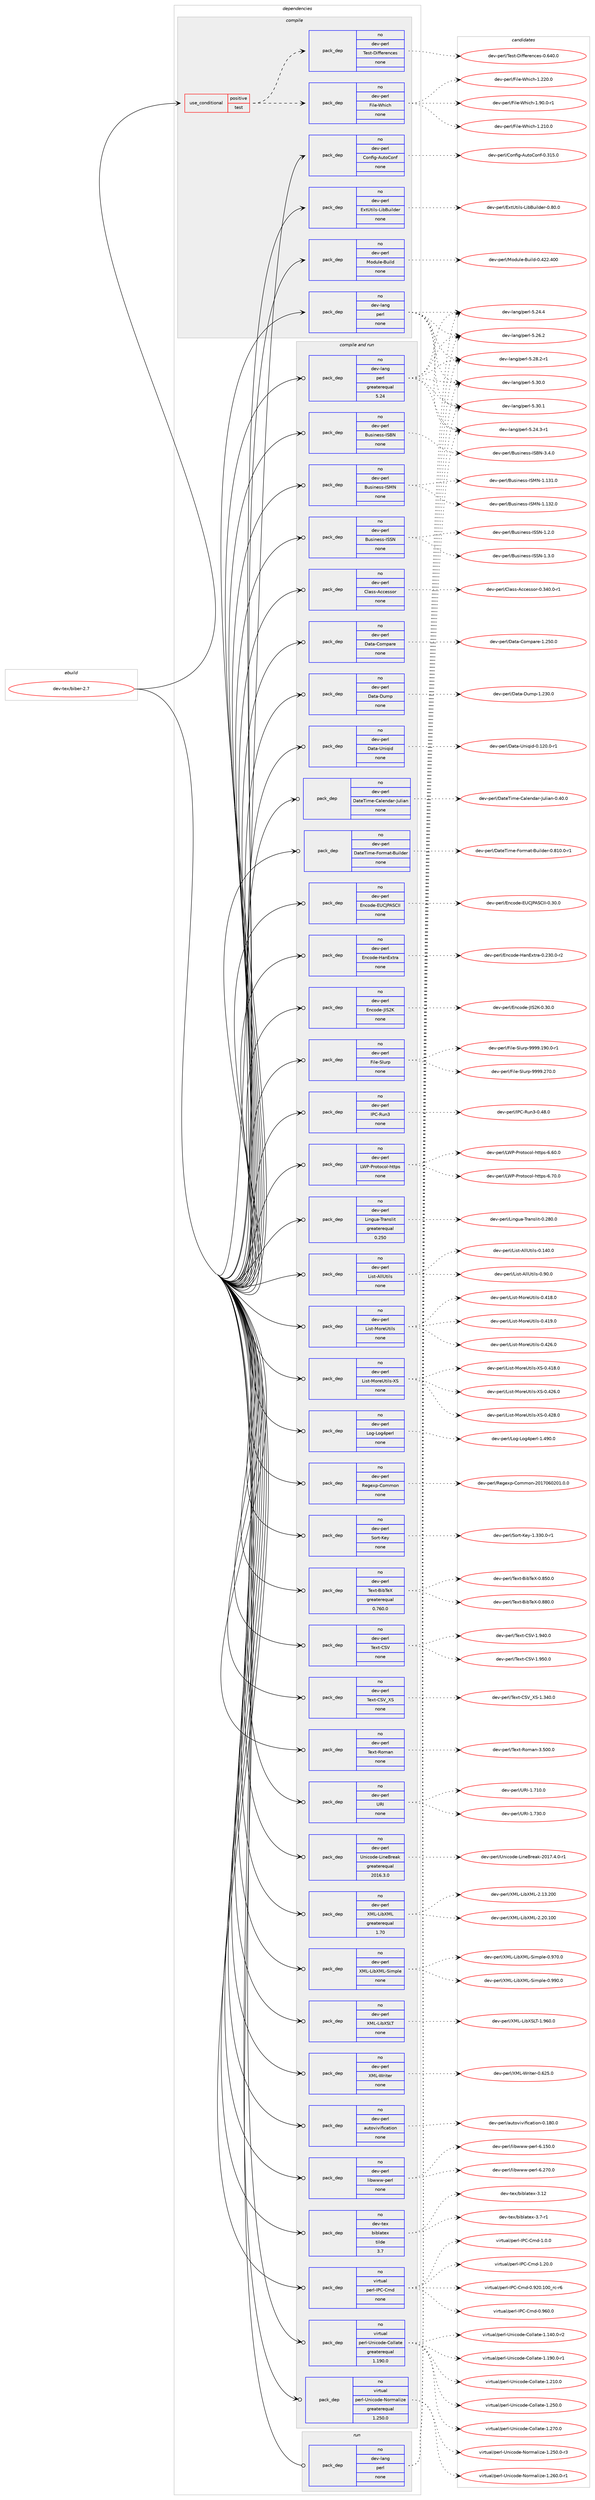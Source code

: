 digraph prolog {

# *************
# Graph options
# *************

newrank=true;
concentrate=true;
compound=true;
graph [rankdir=LR,fontname=Helvetica,fontsize=10,ranksep=1.5];#, ranksep=2.5, nodesep=0.2];
edge  [arrowhead=vee];
node  [fontname=Helvetica,fontsize=10];

# **********
# The ebuild
# **********

subgraph cluster_leftcol {
color=gray;
rank=same;
label=<<i>ebuild</i>>;
id [label="dev-tex/biber-2.7", color=red, width=4, href="../dev-tex/biber-2.7.svg"];
}

# ****************
# The dependencies
# ****************

subgraph cluster_midcol {
color=gray;
label=<<i>dependencies</i>>;
subgraph cluster_compile {
fillcolor="#eeeeee";
style=filled;
label=<<i>compile</i>>;
subgraph cond181704 {
dependency724278 [label=<<TABLE BORDER="0" CELLBORDER="1" CELLSPACING="0" CELLPADDING="4"><TR><TD ROWSPAN="3" CELLPADDING="10">use_conditional</TD></TR><TR><TD>positive</TD></TR><TR><TD>test</TD></TR></TABLE>>, shape=none, color=red];
subgraph pack530494 {
dependency724279 [label=<<TABLE BORDER="0" CELLBORDER="1" CELLSPACING="0" CELLPADDING="4" WIDTH="220"><TR><TD ROWSPAN="6" CELLPADDING="30">pack_dep</TD></TR><TR><TD WIDTH="110">no</TD></TR><TR><TD>dev-perl</TD></TR><TR><TD>File-Which</TD></TR><TR><TD>none</TD></TR><TR><TD></TD></TR></TABLE>>, shape=none, color=blue];
}
dependency724278:e -> dependency724279:w [weight=20,style="dashed",arrowhead="vee"];
subgraph pack530495 {
dependency724280 [label=<<TABLE BORDER="0" CELLBORDER="1" CELLSPACING="0" CELLPADDING="4" WIDTH="220"><TR><TD ROWSPAN="6" CELLPADDING="30">pack_dep</TD></TR><TR><TD WIDTH="110">no</TD></TR><TR><TD>dev-perl</TD></TR><TR><TD>Test-Differences</TD></TR><TR><TD>none</TD></TR><TR><TD></TD></TR></TABLE>>, shape=none, color=blue];
}
dependency724278:e -> dependency724280:w [weight=20,style="dashed",arrowhead="vee"];
}
id:e -> dependency724278:w [weight=20,style="solid",arrowhead="vee"];
subgraph pack530496 {
dependency724281 [label=<<TABLE BORDER="0" CELLBORDER="1" CELLSPACING="0" CELLPADDING="4" WIDTH="220"><TR><TD ROWSPAN="6" CELLPADDING="30">pack_dep</TD></TR><TR><TD WIDTH="110">no</TD></TR><TR><TD>dev-lang</TD></TR><TR><TD>perl</TD></TR><TR><TD>none</TD></TR><TR><TD></TD></TR></TABLE>>, shape=none, color=blue];
}
id:e -> dependency724281:w [weight=20,style="solid",arrowhead="vee"];
subgraph pack530497 {
dependency724282 [label=<<TABLE BORDER="0" CELLBORDER="1" CELLSPACING="0" CELLPADDING="4" WIDTH="220"><TR><TD ROWSPAN="6" CELLPADDING="30">pack_dep</TD></TR><TR><TD WIDTH="110">no</TD></TR><TR><TD>dev-perl</TD></TR><TR><TD>Config-AutoConf</TD></TR><TR><TD>none</TD></TR><TR><TD></TD></TR></TABLE>>, shape=none, color=blue];
}
id:e -> dependency724282:w [weight=20,style="solid",arrowhead="vee"];
subgraph pack530498 {
dependency724283 [label=<<TABLE BORDER="0" CELLBORDER="1" CELLSPACING="0" CELLPADDING="4" WIDTH="220"><TR><TD ROWSPAN="6" CELLPADDING="30">pack_dep</TD></TR><TR><TD WIDTH="110">no</TD></TR><TR><TD>dev-perl</TD></TR><TR><TD>ExtUtils-LibBuilder</TD></TR><TR><TD>none</TD></TR><TR><TD></TD></TR></TABLE>>, shape=none, color=blue];
}
id:e -> dependency724283:w [weight=20,style="solid",arrowhead="vee"];
subgraph pack530499 {
dependency724284 [label=<<TABLE BORDER="0" CELLBORDER="1" CELLSPACING="0" CELLPADDING="4" WIDTH="220"><TR><TD ROWSPAN="6" CELLPADDING="30">pack_dep</TD></TR><TR><TD WIDTH="110">no</TD></TR><TR><TD>dev-perl</TD></TR><TR><TD>Module-Build</TD></TR><TR><TD>none</TD></TR><TR><TD></TD></TR></TABLE>>, shape=none, color=blue];
}
id:e -> dependency724284:w [weight=20,style="solid",arrowhead="vee"];
}
subgraph cluster_compileandrun {
fillcolor="#eeeeee";
style=filled;
label=<<i>compile and run</i>>;
subgraph pack530500 {
dependency724285 [label=<<TABLE BORDER="0" CELLBORDER="1" CELLSPACING="0" CELLPADDING="4" WIDTH="220"><TR><TD ROWSPAN="6" CELLPADDING="30">pack_dep</TD></TR><TR><TD WIDTH="110">no</TD></TR><TR><TD>dev-lang</TD></TR><TR><TD>perl</TD></TR><TR><TD>greaterequal</TD></TR><TR><TD>5.24</TD></TR></TABLE>>, shape=none, color=blue];
}
id:e -> dependency724285:w [weight=20,style="solid",arrowhead="odotvee"];
subgraph pack530501 {
dependency724286 [label=<<TABLE BORDER="0" CELLBORDER="1" CELLSPACING="0" CELLPADDING="4" WIDTH="220"><TR><TD ROWSPAN="6" CELLPADDING="30">pack_dep</TD></TR><TR><TD WIDTH="110">no</TD></TR><TR><TD>dev-perl</TD></TR><TR><TD>Business-ISBN</TD></TR><TR><TD>none</TD></TR><TR><TD></TD></TR></TABLE>>, shape=none, color=blue];
}
id:e -> dependency724286:w [weight=20,style="solid",arrowhead="odotvee"];
subgraph pack530502 {
dependency724287 [label=<<TABLE BORDER="0" CELLBORDER="1" CELLSPACING="0" CELLPADDING="4" WIDTH="220"><TR><TD ROWSPAN="6" CELLPADDING="30">pack_dep</TD></TR><TR><TD WIDTH="110">no</TD></TR><TR><TD>dev-perl</TD></TR><TR><TD>Business-ISMN</TD></TR><TR><TD>none</TD></TR><TR><TD></TD></TR></TABLE>>, shape=none, color=blue];
}
id:e -> dependency724287:w [weight=20,style="solid",arrowhead="odotvee"];
subgraph pack530503 {
dependency724288 [label=<<TABLE BORDER="0" CELLBORDER="1" CELLSPACING="0" CELLPADDING="4" WIDTH="220"><TR><TD ROWSPAN="6" CELLPADDING="30">pack_dep</TD></TR><TR><TD WIDTH="110">no</TD></TR><TR><TD>dev-perl</TD></TR><TR><TD>Business-ISSN</TD></TR><TR><TD>none</TD></TR><TR><TD></TD></TR></TABLE>>, shape=none, color=blue];
}
id:e -> dependency724288:w [weight=20,style="solid",arrowhead="odotvee"];
subgraph pack530504 {
dependency724289 [label=<<TABLE BORDER="0" CELLBORDER="1" CELLSPACING="0" CELLPADDING="4" WIDTH="220"><TR><TD ROWSPAN="6" CELLPADDING="30">pack_dep</TD></TR><TR><TD WIDTH="110">no</TD></TR><TR><TD>dev-perl</TD></TR><TR><TD>Class-Accessor</TD></TR><TR><TD>none</TD></TR><TR><TD></TD></TR></TABLE>>, shape=none, color=blue];
}
id:e -> dependency724289:w [weight=20,style="solid",arrowhead="odotvee"];
subgraph pack530505 {
dependency724290 [label=<<TABLE BORDER="0" CELLBORDER="1" CELLSPACING="0" CELLPADDING="4" WIDTH="220"><TR><TD ROWSPAN="6" CELLPADDING="30">pack_dep</TD></TR><TR><TD WIDTH="110">no</TD></TR><TR><TD>dev-perl</TD></TR><TR><TD>Data-Compare</TD></TR><TR><TD>none</TD></TR><TR><TD></TD></TR></TABLE>>, shape=none, color=blue];
}
id:e -> dependency724290:w [weight=20,style="solid",arrowhead="odotvee"];
subgraph pack530506 {
dependency724291 [label=<<TABLE BORDER="0" CELLBORDER="1" CELLSPACING="0" CELLPADDING="4" WIDTH="220"><TR><TD ROWSPAN="6" CELLPADDING="30">pack_dep</TD></TR><TR><TD WIDTH="110">no</TD></TR><TR><TD>dev-perl</TD></TR><TR><TD>Data-Dump</TD></TR><TR><TD>none</TD></TR><TR><TD></TD></TR></TABLE>>, shape=none, color=blue];
}
id:e -> dependency724291:w [weight=20,style="solid",arrowhead="odotvee"];
subgraph pack530507 {
dependency724292 [label=<<TABLE BORDER="0" CELLBORDER="1" CELLSPACING="0" CELLPADDING="4" WIDTH="220"><TR><TD ROWSPAN="6" CELLPADDING="30">pack_dep</TD></TR><TR><TD WIDTH="110">no</TD></TR><TR><TD>dev-perl</TD></TR><TR><TD>Data-Uniqid</TD></TR><TR><TD>none</TD></TR><TR><TD></TD></TR></TABLE>>, shape=none, color=blue];
}
id:e -> dependency724292:w [weight=20,style="solid",arrowhead="odotvee"];
subgraph pack530508 {
dependency724293 [label=<<TABLE BORDER="0" CELLBORDER="1" CELLSPACING="0" CELLPADDING="4" WIDTH="220"><TR><TD ROWSPAN="6" CELLPADDING="30">pack_dep</TD></TR><TR><TD WIDTH="110">no</TD></TR><TR><TD>dev-perl</TD></TR><TR><TD>DateTime-Calendar-Julian</TD></TR><TR><TD>none</TD></TR><TR><TD></TD></TR></TABLE>>, shape=none, color=blue];
}
id:e -> dependency724293:w [weight=20,style="solid",arrowhead="odotvee"];
subgraph pack530509 {
dependency724294 [label=<<TABLE BORDER="0" CELLBORDER="1" CELLSPACING="0" CELLPADDING="4" WIDTH="220"><TR><TD ROWSPAN="6" CELLPADDING="30">pack_dep</TD></TR><TR><TD WIDTH="110">no</TD></TR><TR><TD>dev-perl</TD></TR><TR><TD>DateTime-Format-Builder</TD></TR><TR><TD>none</TD></TR><TR><TD></TD></TR></TABLE>>, shape=none, color=blue];
}
id:e -> dependency724294:w [weight=20,style="solid",arrowhead="odotvee"];
subgraph pack530510 {
dependency724295 [label=<<TABLE BORDER="0" CELLBORDER="1" CELLSPACING="0" CELLPADDING="4" WIDTH="220"><TR><TD ROWSPAN="6" CELLPADDING="30">pack_dep</TD></TR><TR><TD WIDTH="110">no</TD></TR><TR><TD>dev-perl</TD></TR><TR><TD>Encode-EUCJPASCII</TD></TR><TR><TD>none</TD></TR><TR><TD></TD></TR></TABLE>>, shape=none, color=blue];
}
id:e -> dependency724295:w [weight=20,style="solid",arrowhead="odotvee"];
subgraph pack530511 {
dependency724296 [label=<<TABLE BORDER="0" CELLBORDER="1" CELLSPACING="0" CELLPADDING="4" WIDTH="220"><TR><TD ROWSPAN="6" CELLPADDING="30">pack_dep</TD></TR><TR><TD WIDTH="110">no</TD></TR><TR><TD>dev-perl</TD></TR><TR><TD>Encode-HanExtra</TD></TR><TR><TD>none</TD></TR><TR><TD></TD></TR></TABLE>>, shape=none, color=blue];
}
id:e -> dependency724296:w [weight=20,style="solid",arrowhead="odotvee"];
subgraph pack530512 {
dependency724297 [label=<<TABLE BORDER="0" CELLBORDER="1" CELLSPACING="0" CELLPADDING="4" WIDTH="220"><TR><TD ROWSPAN="6" CELLPADDING="30">pack_dep</TD></TR><TR><TD WIDTH="110">no</TD></TR><TR><TD>dev-perl</TD></TR><TR><TD>Encode-JIS2K</TD></TR><TR><TD>none</TD></TR><TR><TD></TD></TR></TABLE>>, shape=none, color=blue];
}
id:e -> dependency724297:w [weight=20,style="solid",arrowhead="odotvee"];
subgraph pack530513 {
dependency724298 [label=<<TABLE BORDER="0" CELLBORDER="1" CELLSPACING="0" CELLPADDING="4" WIDTH="220"><TR><TD ROWSPAN="6" CELLPADDING="30">pack_dep</TD></TR><TR><TD WIDTH="110">no</TD></TR><TR><TD>dev-perl</TD></TR><TR><TD>File-Slurp</TD></TR><TR><TD>none</TD></TR><TR><TD></TD></TR></TABLE>>, shape=none, color=blue];
}
id:e -> dependency724298:w [weight=20,style="solid",arrowhead="odotvee"];
subgraph pack530514 {
dependency724299 [label=<<TABLE BORDER="0" CELLBORDER="1" CELLSPACING="0" CELLPADDING="4" WIDTH="220"><TR><TD ROWSPAN="6" CELLPADDING="30">pack_dep</TD></TR><TR><TD WIDTH="110">no</TD></TR><TR><TD>dev-perl</TD></TR><TR><TD>IPC-Run3</TD></TR><TR><TD>none</TD></TR><TR><TD></TD></TR></TABLE>>, shape=none, color=blue];
}
id:e -> dependency724299:w [weight=20,style="solid",arrowhead="odotvee"];
subgraph pack530515 {
dependency724300 [label=<<TABLE BORDER="0" CELLBORDER="1" CELLSPACING="0" CELLPADDING="4" WIDTH="220"><TR><TD ROWSPAN="6" CELLPADDING="30">pack_dep</TD></TR><TR><TD WIDTH="110">no</TD></TR><TR><TD>dev-perl</TD></TR><TR><TD>LWP-Protocol-https</TD></TR><TR><TD>none</TD></TR><TR><TD></TD></TR></TABLE>>, shape=none, color=blue];
}
id:e -> dependency724300:w [weight=20,style="solid",arrowhead="odotvee"];
subgraph pack530516 {
dependency724301 [label=<<TABLE BORDER="0" CELLBORDER="1" CELLSPACING="0" CELLPADDING="4" WIDTH="220"><TR><TD ROWSPAN="6" CELLPADDING="30">pack_dep</TD></TR><TR><TD WIDTH="110">no</TD></TR><TR><TD>dev-perl</TD></TR><TR><TD>Lingua-Translit</TD></TR><TR><TD>greaterequal</TD></TR><TR><TD>0.250</TD></TR></TABLE>>, shape=none, color=blue];
}
id:e -> dependency724301:w [weight=20,style="solid",arrowhead="odotvee"];
subgraph pack530517 {
dependency724302 [label=<<TABLE BORDER="0" CELLBORDER="1" CELLSPACING="0" CELLPADDING="4" WIDTH="220"><TR><TD ROWSPAN="6" CELLPADDING="30">pack_dep</TD></TR><TR><TD WIDTH="110">no</TD></TR><TR><TD>dev-perl</TD></TR><TR><TD>List-AllUtils</TD></TR><TR><TD>none</TD></TR><TR><TD></TD></TR></TABLE>>, shape=none, color=blue];
}
id:e -> dependency724302:w [weight=20,style="solid",arrowhead="odotvee"];
subgraph pack530518 {
dependency724303 [label=<<TABLE BORDER="0" CELLBORDER="1" CELLSPACING="0" CELLPADDING="4" WIDTH="220"><TR><TD ROWSPAN="6" CELLPADDING="30">pack_dep</TD></TR><TR><TD WIDTH="110">no</TD></TR><TR><TD>dev-perl</TD></TR><TR><TD>List-MoreUtils</TD></TR><TR><TD>none</TD></TR><TR><TD></TD></TR></TABLE>>, shape=none, color=blue];
}
id:e -> dependency724303:w [weight=20,style="solid",arrowhead="odotvee"];
subgraph pack530519 {
dependency724304 [label=<<TABLE BORDER="0" CELLBORDER="1" CELLSPACING="0" CELLPADDING="4" WIDTH="220"><TR><TD ROWSPAN="6" CELLPADDING="30">pack_dep</TD></TR><TR><TD WIDTH="110">no</TD></TR><TR><TD>dev-perl</TD></TR><TR><TD>List-MoreUtils-XS</TD></TR><TR><TD>none</TD></TR><TR><TD></TD></TR></TABLE>>, shape=none, color=blue];
}
id:e -> dependency724304:w [weight=20,style="solid",arrowhead="odotvee"];
subgraph pack530520 {
dependency724305 [label=<<TABLE BORDER="0" CELLBORDER="1" CELLSPACING="0" CELLPADDING="4" WIDTH="220"><TR><TD ROWSPAN="6" CELLPADDING="30">pack_dep</TD></TR><TR><TD WIDTH="110">no</TD></TR><TR><TD>dev-perl</TD></TR><TR><TD>Log-Log4perl</TD></TR><TR><TD>none</TD></TR><TR><TD></TD></TR></TABLE>>, shape=none, color=blue];
}
id:e -> dependency724305:w [weight=20,style="solid",arrowhead="odotvee"];
subgraph pack530521 {
dependency724306 [label=<<TABLE BORDER="0" CELLBORDER="1" CELLSPACING="0" CELLPADDING="4" WIDTH="220"><TR><TD ROWSPAN="6" CELLPADDING="30">pack_dep</TD></TR><TR><TD WIDTH="110">no</TD></TR><TR><TD>dev-perl</TD></TR><TR><TD>Regexp-Common</TD></TR><TR><TD>none</TD></TR><TR><TD></TD></TR></TABLE>>, shape=none, color=blue];
}
id:e -> dependency724306:w [weight=20,style="solid",arrowhead="odotvee"];
subgraph pack530522 {
dependency724307 [label=<<TABLE BORDER="0" CELLBORDER="1" CELLSPACING="0" CELLPADDING="4" WIDTH="220"><TR><TD ROWSPAN="6" CELLPADDING="30">pack_dep</TD></TR><TR><TD WIDTH="110">no</TD></TR><TR><TD>dev-perl</TD></TR><TR><TD>Sort-Key</TD></TR><TR><TD>none</TD></TR><TR><TD></TD></TR></TABLE>>, shape=none, color=blue];
}
id:e -> dependency724307:w [weight=20,style="solid",arrowhead="odotvee"];
subgraph pack530523 {
dependency724308 [label=<<TABLE BORDER="0" CELLBORDER="1" CELLSPACING="0" CELLPADDING="4" WIDTH="220"><TR><TD ROWSPAN="6" CELLPADDING="30">pack_dep</TD></TR><TR><TD WIDTH="110">no</TD></TR><TR><TD>dev-perl</TD></TR><TR><TD>Text-BibTeX</TD></TR><TR><TD>greaterequal</TD></TR><TR><TD>0.760.0</TD></TR></TABLE>>, shape=none, color=blue];
}
id:e -> dependency724308:w [weight=20,style="solid",arrowhead="odotvee"];
subgraph pack530524 {
dependency724309 [label=<<TABLE BORDER="0" CELLBORDER="1" CELLSPACING="0" CELLPADDING="4" WIDTH="220"><TR><TD ROWSPAN="6" CELLPADDING="30">pack_dep</TD></TR><TR><TD WIDTH="110">no</TD></TR><TR><TD>dev-perl</TD></TR><TR><TD>Text-CSV</TD></TR><TR><TD>none</TD></TR><TR><TD></TD></TR></TABLE>>, shape=none, color=blue];
}
id:e -> dependency724309:w [weight=20,style="solid",arrowhead="odotvee"];
subgraph pack530525 {
dependency724310 [label=<<TABLE BORDER="0" CELLBORDER="1" CELLSPACING="0" CELLPADDING="4" WIDTH="220"><TR><TD ROWSPAN="6" CELLPADDING="30">pack_dep</TD></TR><TR><TD WIDTH="110">no</TD></TR><TR><TD>dev-perl</TD></TR><TR><TD>Text-CSV_XS</TD></TR><TR><TD>none</TD></TR><TR><TD></TD></TR></TABLE>>, shape=none, color=blue];
}
id:e -> dependency724310:w [weight=20,style="solid",arrowhead="odotvee"];
subgraph pack530526 {
dependency724311 [label=<<TABLE BORDER="0" CELLBORDER="1" CELLSPACING="0" CELLPADDING="4" WIDTH="220"><TR><TD ROWSPAN="6" CELLPADDING="30">pack_dep</TD></TR><TR><TD WIDTH="110">no</TD></TR><TR><TD>dev-perl</TD></TR><TR><TD>Text-Roman</TD></TR><TR><TD>none</TD></TR><TR><TD></TD></TR></TABLE>>, shape=none, color=blue];
}
id:e -> dependency724311:w [weight=20,style="solid",arrowhead="odotvee"];
subgraph pack530527 {
dependency724312 [label=<<TABLE BORDER="0" CELLBORDER="1" CELLSPACING="0" CELLPADDING="4" WIDTH="220"><TR><TD ROWSPAN="6" CELLPADDING="30">pack_dep</TD></TR><TR><TD WIDTH="110">no</TD></TR><TR><TD>dev-perl</TD></TR><TR><TD>URI</TD></TR><TR><TD>none</TD></TR><TR><TD></TD></TR></TABLE>>, shape=none, color=blue];
}
id:e -> dependency724312:w [weight=20,style="solid",arrowhead="odotvee"];
subgraph pack530528 {
dependency724313 [label=<<TABLE BORDER="0" CELLBORDER="1" CELLSPACING="0" CELLPADDING="4" WIDTH="220"><TR><TD ROWSPAN="6" CELLPADDING="30">pack_dep</TD></TR><TR><TD WIDTH="110">no</TD></TR><TR><TD>dev-perl</TD></TR><TR><TD>Unicode-LineBreak</TD></TR><TR><TD>greaterequal</TD></TR><TR><TD>2016.3.0</TD></TR></TABLE>>, shape=none, color=blue];
}
id:e -> dependency724313:w [weight=20,style="solid",arrowhead="odotvee"];
subgraph pack530529 {
dependency724314 [label=<<TABLE BORDER="0" CELLBORDER="1" CELLSPACING="0" CELLPADDING="4" WIDTH="220"><TR><TD ROWSPAN="6" CELLPADDING="30">pack_dep</TD></TR><TR><TD WIDTH="110">no</TD></TR><TR><TD>dev-perl</TD></TR><TR><TD>XML-LibXML</TD></TR><TR><TD>greaterequal</TD></TR><TR><TD>1.70</TD></TR></TABLE>>, shape=none, color=blue];
}
id:e -> dependency724314:w [weight=20,style="solid",arrowhead="odotvee"];
subgraph pack530530 {
dependency724315 [label=<<TABLE BORDER="0" CELLBORDER="1" CELLSPACING="0" CELLPADDING="4" WIDTH="220"><TR><TD ROWSPAN="6" CELLPADDING="30">pack_dep</TD></TR><TR><TD WIDTH="110">no</TD></TR><TR><TD>dev-perl</TD></TR><TR><TD>XML-LibXML-Simple</TD></TR><TR><TD>none</TD></TR><TR><TD></TD></TR></TABLE>>, shape=none, color=blue];
}
id:e -> dependency724315:w [weight=20,style="solid",arrowhead="odotvee"];
subgraph pack530531 {
dependency724316 [label=<<TABLE BORDER="0" CELLBORDER="1" CELLSPACING="0" CELLPADDING="4" WIDTH="220"><TR><TD ROWSPAN="6" CELLPADDING="30">pack_dep</TD></TR><TR><TD WIDTH="110">no</TD></TR><TR><TD>dev-perl</TD></TR><TR><TD>XML-LibXSLT</TD></TR><TR><TD>none</TD></TR><TR><TD></TD></TR></TABLE>>, shape=none, color=blue];
}
id:e -> dependency724316:w [weight=20,style="solid",arrowhead="odotvee"];
subgraph pack530532 {
dependency724317 [label=<<TABLE BORDER="0" CELLBORDER="1" CELLSPACING="0" CELLPADDING="4" WIDTH="220"><TR><TD ROWSPAN="6" CELLPADDING="30">pack_dep</TD></TR><TR><TD WIDTH="110">no</TD></TR><TR><TD>dev-perl</TD></TR><TR><TD>XML-Writer</TD></TR><TR><TD>none</TD></TR><TR><TD></TD></TR></TABLE>>, shape=none, color=blue];
}
id:e -> dependency724317:w [weight=20,style="solid",arrowhead="odotvee"];
subgraph pack530533 {
dependency724318 [label=<<TABLE BORDER="0" CELLBORDER="1" CELLSPACING="0" CELLPADDING="4" WIDTH="220"><TR><TD ROWSPAN="6" CELLPADDING="30">pack_dep</TD></TR><TR><TD WIDTH="110">no</TD></TR><TR><TD>dev-perl</TD></TR><TR><TD>autovivification</TD></TR><TR><TD>none</TD></TR><TR><TD></TD></TR></TABLE>>, shape=none, color=blue];
}
id:e -> dependency724318:w [weight=20,style="solid",arrowhead="odotvee"];
subgraph pack530534 {
dependency724319 [label=<<TABLE BORDER="0" CELLBORDER="1" CELLSPACING="0" CELLPADDING="4" WIDTH="220"><TR><TD ROWSPAN="6" CELLPADDING="30">pack_dep</TD></TR><TR><TD WIDTH="110">no</TD></TR><TR><TD>dev-perl</TD></TR><TR><TD>libwww-perl</TD></TR><TR><TD>none</TD></TR><TR><TD></TD></TR></TABLE>>, shape=none, color=blue];
}
id:e -> dependency724319:w [weight=20,style="solid",arrowhead="odotvee"];
subgraph pack530535 {
dependency724320 [label=<<TABLE BORDER="0" CELLBORDER="1" CELLSPACING="0" CELLPADDING="4" WIDTH="220"><TR><TD ROWSPAN="6" CELLPADDING="30">pack_dep</TD></TR><TR><TD WIDTH="110">no</TD></TR><TR><TD>dev-tex</TD></TR><TR><TD>biblatex</TD></TR><TR><TD>tilde</TD></TR><TR><TD>3.7</TD></TR></TABLE>>, shape=none, color=blue];
}
id:e -> dependency724320:w [weight=20,style="solid",arrowhead="odotvee"];
subgraph pack530536 {
dependency724321 [label=<<TABLE BORDER="0" CELLBORDER="1" CELLSPACING="0" CELLPADDING="4" WIDTH="220"><TR><TD ROWSPAN="6" CELLPADDING="30">pack_dep</TD></TR><TR><TD WIDTH="110">no</TD></TR><TR><TD>virtual</TD></TR><TR><TD>perl-IPC-Cmd</TD></TR><TR><TD>none</TD></TR><TR><TD></TD></TR></TABLE>>, shape=none, color=blue];
}
id:e -> dependency724321:w [weight=20,style="solid",arrowhead="odotvee"];
subgraph pack530537 {
dependency724322 [label=<<TABLE BORDER="0" CELLBORDER="1" CELLSPACING="0" CELLPADDING="4" WIDTH="220"><TR><TD ROWSPAN="6" CELLPADDING="30">pack_dep</TD></TR><TR><TD WIDTH="110">no</TD></TR><TR><TD>virtual</TD></TR><TR><TD>perl-Unicode-Collate</TD></TR><TR><TD>greaterequal</TD></TR><TR><TD>1.190.0</TD></TR></TABLE>>, shape=none, color=blue];
}
id:e -> dependency724322:w [weight=20,style="solid",arrowhead="odotvee"];
subgraph pack530538 {
dependency724323 [label=<<TABLE BORDER="0" CELLBORDER="1" CELLSPACING="0" CELLPADDING="4" WIDTH="220"><TR><TD ROWSPAN="6" CELLPADDING="30">pack_dep</TD></TR><TR><TD WIDTH="110">no</TD></TR><TR><TD>virtual</TD></TR><TR><TD>perl-Unicode-Normalize</TD></TR><TR><TD>greaterequal</TD></TR><TR><TD>1.250.0</TD></TR></TABLE>>, shape=none, color=blue];
}
id:e -> dependency724323:w [weight=20,style="solid",arrowhead="odotvee"];
}
subgraph cluster_run {
fillcolor="#eeeeee";
style=filled;
label=<<i>run</i>>;
subgraph pack530539 {
dependency724324 [label=<<TABLE BORDER="0" CELLBORDER="1" CELLSPACING="0" CELLPADDING="4" WIDTH="220"><TR><TD ROWSPAN="6" CELLPADDING="30">pack_dep</TD></TR><TR><TD WIDTH="110">no</TD></TR><TR><TD>dev-lang</TD></TR><TR><TD>perl</TD></TR><TR><TD>none</TD></TR><TR><TD></TD></TR></TABLE>>, shape=none, color=blue];
}
id:e -> dependency724324:w [weight=20,style="solid",arrowhead="odot"];
}
}

# **************
# The candidates
# **************

subgraph cluster_choices {
rank=same;
color=gray;
label=<<i>candidates</i>>;

subgraph choice530494 {
color=black;
nodesep=1;
choice1001011184511210111410847701051081014587104105991044549465049484648 [label="dev-perl/File-Which-1.210.0", color=red, width=4,href="../dev-perl/File-Which-1.210.0.svg"];
choice1001011184511210111410847701051081014587104105991044549465050484648 [label="dev-perl/File-Which-1.220.0", color=red, width=4,href="../dev-perl/File-Which-1.220.0.svg"];
choice100101118451121011141084770105108101458710410599104454946574846484511449 [label="dev-perl/File-Which-1.90.0-r1", color=red, width=4,href="../dev-perl/File-Which-1.90.0-r1.svg"];
dependency724279:e -> choice1001011184511210111410847701051081014587104105991044549465049484648:w [style=dotted,weight="100"];
dependency724279:e -> choice1001011184511210111410847701051081014587104105991044549465050484648:w [style=dotted,weight="100"];
dependency724279:e -> choice100101118451121011141084770105108101458710410599104454946574846484511449:w [style=dotted,weight="100"];
}
subgraph choice530495 {
color=black;
nodesep=1;
choice1001011184511210111410847841011151164568105102102101114101110991011154548465452484648 [label="dev-perl/Test-Differences-0.640.0", color=red, width=4,href="../dev-perl/Test-Differences-0.640.0.svg"];
dependency724280:e -> choice1001011184511210111410847841011151164568105102102101114101110991011154548465452484648:w [style=dotted,weight="100"];
}
subgraph choice530496 {
color=black;
nodesep=1;
choice100101118451089711010347112101114108455346505246514511449 [label="dev-lang/perl-5.24.3-r1", color=red, width=4,href="../dev-lang/perl-5.24.3-r1.svg"];
choice10010111845108971101034711210111410845534650524652 [label="dev-lang/perl-5.24.4", color=red, width=4,href="../dev-lang/perl-5.24.4.svg"];
choice10010111845108971101034711210111410845534650544650 [label="dev-lang/perl-5.26.2", color=red, width=4,href="../dev-lang/perl-5.26.2.svg"];
choice100101118451089711010347112101114108455346505646504511449 [label="dev-lang/perl-5.28.2-r1", color=red, width=4,href="../dev-lang/perl-5.28.2-r1.svg"];
choice10010111845108971101034711210111410845534651484648 [label="dev-lang/perl-5.30.0", color=red, width=4,href="../dev-lang/perl-5.30.0.svg"];
choice10010111845108971101034711210111410845534651484649 [label="dev-lang/perl-5.30.1", color=red, width=4,href="../dev-lang/perl-5.30.1.svg"];
dependency724281:e -> choice100101118451089711010347112101114108455346505246514511449:w [style=dotted,weight="100"];
dependency724281:e -> choice10010111845108971101034711210111410845534650524652:w [style=dotted,weight="100"];
dependency724281:e -> choice10010111845108971101034711210111410845534650544650:w [style=dotted,weight="100"];
dependency724281:e -> choice100101118451089711010347112101114108455346505646504511449:w [style=dotted,weight="100"];
dependency724281:e -> choice10010111845108971101034711210111410845534651484648:w [style=dotted,weight="100"];
dependency724281:e -> choice10010111845108971101034711210111410845534651484649:w [style=dotted,weight="100"];
}
subgraph choice530497 {
color=black;
nodesep=1;
choice1001011184511210111410847671111101021051034565117116111671111101024548465149534648 [label="dev-perl/Config-AutoConf-0.315.0", color=red, width=4,href="../dev-perl/Config-AutoConf-0.315.0.svg"];
dependency724282:e -> choice1001011184511210111410847671111101021051034565117116111671111101024548465149534648:w [style=dotted,weight="100"];
}
subgraph choice530498 {
color=black;
nodesep=1;
choice100101118451121011141084769120116851161051081154576105986611710510810010111445484656484648 [label="dev-perl/ExtUtils-LibBuilder-0.80.0", color=red, width=4,href="../dev-perl/ExtUtils-LibBuilder-0.80.0.svg"];
dependency724283:e -> choice100101118451121011141084769120116851161051081154576105986611710510810010111445484656484648:w [style=dotted,weight="100"];
}
subgraph choice530499 {
color=black;
nodesep=1;
choice100101118451121011141084777111100117108101456611710510810045484652505046524848 [label="dev-perl/Module-Build-0.422.400", color=red, width=4,href="../dev-perl/Module-Build-0.422.400.svg"];
dependency724284:e -> choice100101118451121011141084777111100117108101456611710510810045484652505046524848:w [style=dotted,weight="100"];
}
subgraph choice530500 {
color=black;
nodesep=1;
choice100101118451089711010347112101114108455346505246514511449 [label="dev-lang/perl-5.24.3-r1", color=red, width=4,href="../dev-lang/perl-5.24.3-r1.svg"];
choice10010111845108971101034711210111410845534650524652 [label="dev-lang/perl-5.24.4", color=red, width=4,href="../dev-lang/perl-5.24.4.svg"];
choice10010111845108971101034711210111410845534650544650 [label="dev-lang/perl-5.26.2", color=red, width=4,href="../dev-lang/perl-5.26.2.svg"];
choice100101118451089711010347112101114108455346505646504511449 [label="dev-lang/perl-5.28.2-r1", color=red, width=4,href="../dev-lang/perl-5.28.2-r1.svg"];
choice10010111845108971101034711210111410845534651484648 [label="dev-lang/perl-5.30.0", color=red, width=4,href="../dev-lang/perl-5.30.0.svg"];
choice10010111845108971101034711210111410845534651484649 [label="dev-lang/perl-5.30.1", color=red, width=4,href="../dev-lang/perl-5.30.1.svg"];
dependency724285:e -> choice100101118451089711010347112101114108455346505246514511449:w [style=dotted,weight="100"];
dependency724285:e -> choice10010111845108971101034711210111410845534650524652:w [style=dotted,weight="100"];
dependency724285:e -> choice10010111845108971101034711210111410845534650544650:w [style=dotted,weight="100"];
dependency724285:e -> choice100101118451089711010347112101114108455346505646504511449:w [style=dotted,weight="100"];
dependency724285:e -> choice10010111845108971101034711210111410845534651484648:w [style=dotted,weight="100"];
dependency724285:e -> choice10010111845108971101034711210111410845534651484649:w [style=dotted,weight="100"];
}
subgraph choice530501 {
color=black;
nodesep=1;
choice1001011184511210111410847661171151051101011151154573836678455146524648 [label="dev-perl/Business-ISBN-3.4.0", color=red, width=4,href="../dev-perl/Business-ISBN-3.4.0.svg"];
dependency724286:e -> choice1001011184511210111410847661171151051101011151154573836678455146524648:w [style=dotted,weight="100"];
}
subgraph choice530502 {
color=black;
nodesep=1;
choice10010111845112101114108476611711510511010111511545738377784549464951494648 [label="dev-perl/Business-ISMN-1.131.0", color=red, width=4,href="../dev-perl/Business-ISMN-1.131.0.svg"];
choice10010111845112101114108476611711510511010111511545738377784549464951504648 [label="dev-perl/Business-ISMN-1.132.0", color=red, width=4,href="../dev-perl/Business-ISMN-1.132.0.svg"];
dependency724287:e -> choice10010111845112101114108476611711510511010111511545738377784549464951494648:w [style=dotted,weight="100"];
dependency724287:e -> choice10010111845112101114108476611711510511010111511545738377784549464951504648:w [style=dotted,weight="100"];
}
subgraph choice530503 {
color=black;
nodesep=1;
choice1001011184511210111410847661171151051101011151154573838378454946504648 [label="dev-perl/Business-ISSN-1.2.0", color=red, width=4,href="../dev-perl/Business-ISSN-1.2.0.svg"];
choice1001011184511210111410847661171151051101011151154573838378454946514648 [label="dev-perl/Business-ISSN-1.3.0", color=red, width=4,href="../dev-perl/Business-ISSN-1.3.0.svg"];
dependency724288:e -> choice1001011184511210111410847661171151051101011151154573838378454946504648:w [style=dotted,weight="100"];
dependency724288:e -> choice1001011184511210111410847661171151051101011151154573838378454946514648:w [style=dotted,weight="100"];
}
subgraph choice530504 {
color=black;
nodesep=1;
choice100101118451121011141084767108971151154565999910111511511111445484651524846484511449 [label="dev-perl/Class-Accessor-0.340.0-r1", color=red, width=4,href="../dev-perl/Class-Accessor-0.340.0-r1.svg"];
dependency724289:e -> choice100101118451121011141084767108971151154565999910111511511111445484651524846484511449:w [style=dotted,weight="100"];
}
subgraph choice530505 {
color=black;
nodesep=1;
choice10010111845112101114108476897116974567111109112971141014549465053484648 [label="dev-perl/Data-Compare-1.250.0", color=red, width=4,href="../dev-perl/Data-Compare-1.250.0.svg"];
dependency724290:e -> choice10010111845112101114108476897116974567111109112971141014549465053484648:w [style=dotted,weight="100"];
}
subgraph choice530506 {
color=black;
nodesep=1;
choice100101118451121011141084768971169745681171091124549465051484648 [label="dev-perl/Data-Dump-1.230.0", color=red, width=4,href="../dev-perl/Data-Dump-1.230.0.svg"];
dependency724291:e -> choice100101118451121011141084768971169745681171091124549465051484648:w [style=dotted,weight="100"];
}
subgraph choice530507 {
color=black;
nodesep=1;
choice1001011184511210111410847689711697458511010511310510045484649504846484511449 [label="dev-perl/Data-Uniqid-0.120.0-r1", color=red, width=4,href="../dev-perl/Data-Uniqid-0.120.0-r1.svg"];
dependency724292:e -> choice1001011184511210111410847689711697458511010511310510045484649504846484511449:w [style=dotted,weight="100"];
}
subgraph choice530508 {
color=black;
nodesep=1;
choice10010111845112101114108476897116101841051091014567971081011101009711445741171081059711045484652484648 [label="dev-perl/DateTime-Calendar-Julian-0.40.0", color=red, width=4,href="../dev-perl/DateTime-Calendar-Julian-0.40.0.svg"];
dependency724293:e -> choice10010111845112101114108476897116101841051091014567971081011101009711445741171081059711045484652484648:w [style=dotted,weight="100"];
}
subgraph choice530509 {
color=black;
nodesep=1;
choice1001011184511210111410847689711610184105109101457011111410997116456611710510810010111445484656494846484511449 [label="dev-perl/DateTime-Format-Builder-0.810.0-r1", color=red, width=4,href="../dev-perl/DateTime-Format-Builder-0.810.0-r1.svg"];
dependency724294:e -> choice1001011184511210111410847689711610184105109101457011111410997116456611710510810010111445484656494846484511449:w [style=dotted,weight="100"];
}
subgraph choice530510 {
color=black;
nodesep=1;
choice10010111845112101114108476911099111100101456985677480658367737345484651484648 [label="dev-perl/Encode-EUCJPASCII-0.30.0", color=red, width=4,href="../dev-perl/Encode-EUCJPASCII-0.30.0.svg"];
dependency724295:e -> choice10010111845112101114108476911099111100101456985677480658367737345484651484648:w [style=dotted,weight="100"];
}
subgraph choice530511 {
color=black;
nodesep=1;
choice10010111845112101114108476911099111100101457297110691201161149745484650514846484511450 [label="dev-perl/Encode-HanExtra-0.230.0-r2", color=red, width=4,href="../dev-perl/Encode-HanExtra-0.230.0-r2.svg"];
dependency724296:e -> choice10010111845112101114108476911099111100101457297110691201161149745484650514846484511450:w [style=dotted,weight="100"];
}
subgraph choice530512 {
color=black;
nodesep=1;
choice1001011184511210111410847691109911110010145747383507545484651484648 [label="dev-perl/Encode-JIS2K-0.30.0", color=red, width=4,href="../dev-perl/Encode-JIS2K-0.30.0.svg"];
dependency724297:e -> choice1001011184511210111410847691109911110010145747383507545484651484648:w [style=dotted,weight="100"];
}
subgraph choice530513 {
color=black;
nodesep=1;
choice100101118451121011141084770105108101458310811711411245575757574649574846484511449 [label="dev-perl/File-Slurp-9999.190.0-r1", color=red, width=4,href="../dev-perl/File-Slurp-9999.190.0-r1.svg"];
choice10010111845112101114108477010510810145831081171141124557575757465055484648 [label="dev-perl/File-Slurp-9999.270.0", color=red, width=4,href="../dev-perl/File-Slurp-9999.270.0.svg"];
dependency724298:e -> choice100101118451121011141084770105108101458310811711411245575757574649574846484511449:w [style=dotted,weight="100"];
dependency724298:e -> choice10010111845112101114108477010510810145831081171141124557575757465055484648:w [style=dotted,weight="100"];
}
subgraph choice530514 {
color=black;
nodesep=1;
choice100101118451121011141084773806745821171105145484652564648 [label="dev-perl/IPC-Run3-0.48.0", color=red, width=4,href="../dev-perl/IPC-Run3-0.48.0.svg"];
dependency724299:e -> choice100101118451121011141084773806745821171105145484652564648:w [style=dotted,weight="100"];
}
subgraph choice530515 {
color=black;
nodesep=1;
choice10010111845112101114108477687804580114111116111991111084510411611611211545544654484648 [label="dev-perl/LWP-Protocol-https-6.60.0", color=red, width=4,href="../dev-perl/LWP-Protocol-https-6.60.0.svg"];
choice10010111845112101114108477687804580114111116111991111084510411611611211545544655484648 [label="dev-perl/LWP-Protocol-https-6.70.0", color=red, width=4,href="../dev-perl/LWP-Protocol-https-6.70.0.svg"];
dependency724300:e -> choice10010111845112101114108477687804580114111116111991111084510411611611211545544654484648:w [style=dotted,weight="100"];
dependency724300:e -> choice10010111845112101114108477687804580114111116111991111084510411611611211545544655484648:w [style=dotted,weight="100"];
}
subgraph choice530516 {
color=black;
nodesep=1;
choice100101118451121011141084776105110103117974584114971101151081051164548465056484648 [label="dev-perl/Lingua-Translit-0.280.0", color=red, width=4,href="../dev-perl/Lingua-Translit-0.280.0.svg"];
dependency724301:e -> choice100101118451121011141084776105110103117974584114971101151081051164548465056484648:w [style=dotted,weight="100"];
}
subgraph choice530517 {
color=black;
nodesep=1;
choice1001011184511210111410847761051151164565108108851161051081154548464952484648 [label="dev-perl/List-AllUtils-0.140.0", color=red, width=4,href="../dev-perl/List-AllUtils-0.140.0.svg"];
choice10010111845112101114108477610511511645651081088511610510811545484657484648 [label="dev-perl/List-AllUtils-0.90.0", color=red, width=4,href="../dev-perl/List-AllUtils-0.90.0.svg"];
dependency724302:e -> choice1001011184511210111410847761051151164565108108851161051081154548464952484648:w [style=dotted,weight="100"];
dependency724302:e -> choice10010111845112101114108477610511511645651081088511610510811545484657484648:w [style=dotted,weight="100"];
}
subgraph choice530518 {
color=black;
nodesep=1;
choice1001011184511210111410847761051151164577111114101851161051081154548465249564648 [label="dev-perl/List-MoreUtils-0.418.0", color=red, width=4,href="../dev-perl/List-MoreUtils-0.418.0.svg"];
choice1001011184511210111410847761051151164577111114101851161051081154548465249574648 [label="dev-perl/List-MoreUtils-0.419.0", color=red, width=4,href="../dev-perl/List-MoreUtils-0.419.0.svg"];
choice1001011184511210111410847761051151164577111114101851161051081154548465250544648 [label="dev-perl/List-MoreUtils-0.426.0", color=red, width=4,href="../dev-perl/List-MoreUtils-0.426.0.svg"];
dependency724303:e -> choice1001011184511210111410847761051151164577111114101851161051081154548465249564648:w [style=dotted,weight="100"];
dependency724303:e -> choice1001011184511210111410847761051151164577111114101851161051081154548465249574648:w [style=dotted,weight="100"];
dependency724303:e -> choice1001011184511210111410847761051151164577111114101851161051081154548465250544648:w [style=dotted,weight="100"];
}
subgraph choice530519 {
color=black;
nodesep=1;
choice1001011184511210111410847761051151164577111114101851161051081154588834548465249564648 [label="dev-perl/List-MoreUtils-XS-0.418.0", color=red, width=4,href="../dev-perl/List-MoreUtils-XS-0.418.0.svg"];
choice1001011184511210111410847761051151164577111114101851161051081154588834548465250544648 [label="dev-perl/List-MoreUtils-XS-0.426.0", color=red, width=4,href="../dev-perl/List-MoreUtils-XS-0.426.0.svg"];
choice1001011184511210111410847761051151164577111114101851161051081154588834548465250564648 [label="dev-perl/List-MoreUtils-XS-0.428.0", color=red, width=4,href="../dev-perl/List-MoreUtils-XS-0.428.0.svg"];
dependency724304:e -> choice1001011184511210111410847761051151164577111114101851161051081154588834548465249564648:w [style=dotted,weight="100"];
dependency724304:e -> choice1001011184511210111410847761051151164577111114101851161051081154588834548465250544648:w [style=dotted,weight="100"];
dependency724304:e -> choice1001011184511210111410847761051151164577111114101851161051081154588834548465250564648:w [style=dotted,weight="100"];
}
subgraph choice530520 {
color=black;
nodesep=1;
choice1001011184511210111410847761111034576111103521121011141084549465257484648 [label="dev-perl/Log-Log4perl-1.490.0", color=red, width=4,href="../dev-perl/Log-Log4perl-1.490.0.svg"];
dependency724305:e -> choice1001011184511210111410847761111034576111103521121011141084549465257484648:w [style=dotted,weight="100"];
}
subgraph choice530521 {
color=black;
nodesep=1;
choice1001011184511210111410847821011031011201124567111109109111110455048495548544850484946484648 [label="dev-perl/Regexp-Common-2017060201.0.0", color=red, width=4,href="../dev-perl/Regexp-Common-2017060201.0.0.svg"];
dependency724306:e -> choice1001011184511210111410847821011031011201124567111109109111110455048495548544850484946484648:w [style=dotted,weight="100"];
}
subgraph choice530522 {
color=black;
nodesep=1;
choice100101118451121011141084783111114116457510112145494651514846484511449 [label="dev-perl/Sort-Key-1.330.0-r1", color=red, width=4,href="../dev-perl/Sort-Key-1.330.0-r1.svg"];
dependency724307:e -> choice100101118451121011141084783111114116457510112145494651514846484511449:w [style=dotted,weight="100"];
}
subgraph choice530523 {
color=black;
nodesep=1;
choice10010111845112101114108478410112011645661059884101884548465653484648 [label="dev-perl/Text-BibTeX-0.850.0", color=red, width=4,href="../dev-perl/Text-BibTeX-0.850.0.svg"];
choice10010111845112101114108478410112011645661059884101884548465656484648 [label="dev-perl/Text-BibTeX-0.880.0", color=red, width=4,href="../dev-perl/Text-BibTeX-0.880.0.svg"];
dependency724308:e -> choice10010111845112101114108478410112011645661059884101884548465653484648:w [style=dotted,weight="100"];
dependency724308:e -> choice10010111845112101114108478410112011645661059884101884548465656484648:w [style=dotted,weight="100"];
}
subgraph choice530524 {
color=black;
nodesep=1;
choice100101118451121011141084784101120116456783864549465752484648 [label="dev-perl/Text-CSV-1.940.0", color=red, width=4,href="../dev-perl/Text-CSV-1.940.0.svg"];
choice100101118451121011141084784101120116456783864549465753484648 [label="dev-perl/Text-CSV-1.950.0", color=red, width=4,href="../dev-perl/Text-CSV-1.950.0.svg"];
dependency724309:e -> choice100101118451121011141084784101120116456783864549465752484648:w [style=dotted,weight="100"];
dependency724309:e -> choice100101118451121011141084784101120116456783864549465753484648:w [style=dotted,weight="100"];
}
subgraph choice530525 {
color=black;
nodesep=1;
choice100101118451121011141084784101120116456783869588834549465152484648 [label="dev-perl/Text-CSV_XS-1.340.0", color=red, width=4,href="../dev-perl/Text-CSV_XS-1.340.0.svg"];
dependency724310:e -> choice100101118451121011141084784101120116456783869588834549465152484648:w [style=dotted,weight="100"];
}
subgraph choice530526 {
color=black;
nodesep=1;
choice1001011184511210111410847841011201164582111109971104551465348484648 [label="dev-perl/Text-Roman-3.500.0", color=red, width=4,href="../dev-perl/Text-Roman-3.500.0.svg"];
dependency724311:e -> choice1001011184511210111410847841011201164582111109971104551465348484648:w [style=dotted,weight="100"];
}
subgraph choice530527 {
color=black;
nodesep=1;
choice10010111845112101114108478582734549465549484648 [label="dev-perl/URI-1.710.0", color=red, width=4,href="../dev-perl/URI-1.710.0.svg"];
choice10010111845112101114108478582734549465551484648 [label="dev-perl/URI-1.730.0", color=red, width=4,href="../dev-perl/URI-1.730.0.svg"];
dependency724312:e -> choice10010111845112101114108478582734549465549484648:w [style=dotted,weight="100"];
dependency724312:e -> choice10010111845112101114108478582734549465551484648:w [style=dotted,weight="100"];
}
subgraph choice530528 {
color=black;
nodesep=1;
choice10010111845112101114108478511010599111100101457610511010166114101971074550484955465246484511449 [label="dev-perl/Unicode-LineBreak-2017.4.0-r1", color=red, width=4,href="../dev-perl/Unicode-LineBreak-2017.4.0-r1.svg"];
dependency724313:e -> choice10010111845112101114108478511010599111100101457610511010166114101971074550484955465246484511449:w [style=dotted,weight="100"];
}
subgraph choice530529 {
color=black;
nodesep=1;
choice1001011184511210111410847887776457610598887776455046495146504848 [label="dev-perl/XML-LibXML-2.13.200", color=red, width=4,href="../dev-perl/XML-LibXML-2.13.200.svg"];
choice1001011184511210111410847887776457610598887776455046504846494848 [label="dev-perl/XML-LibXML-2.20.100", color=red, width=4,href="../dev-perl/XML-LibXML-2.20.100.svg"];
dependency724314:e -> choice1001011184511210111410847887776457610598887776455046495146504848:w [style=dotted,weight="100"];
dependency724314:e -> choice1001011184511210111410847887776457610598887776455046504846494848:w [style=dotted,weight="100"];
}
subgraph choice530530 {
color=black;
nodesep=1;
choice100101118451121011141084788777645761059888777645831051091121081014548465755484648 [label="dev-perl/XML-LibXML-Simple-0.970.0", color=red, width=4,href="../dev-perl/XML-LibXML-Simple-0.970.0.svg"];
choice100101118451121011141084788777645761059888777645831051091121081014548465757484648 [label="dev-perl/XML-LibXML-Simple-0.990.0", color=red, width=4,href="../dev-perl/XML-LibXML-Simple-0.990.0.svg"];
dependency724315:e -> choice100101118451121011141084788777645761059888777645831051091121081014548465755484648:w [style=dotted,weight="100"];
dependency724315:e -> choice100101118451121011141084788777645761059888777645831051091121081014548465757484648:w [style=dotted,weight="100"];
}
subgraph choice530531 {
color=black;
nodesep=1;
choice1001011184511210111410847887776457610598888376844549465754484648 [label="dev-perl/XML-LibXSLT-1.960.0", color=red, width=4,href="../dev-perl/XML-LibXSLT-1.960.0.svg"];
dependency724316:e -> choice1001011184511210111410847887776457610598888376844549465754484648:w [style=dotted,weight="100"];
}
subgraph choice530532 {
color=black;
nodesep=1;
choice100101118451121011141084788777645871141051161011144548465450534648 [label="dev-perl/XML-Writer-0.625.0", color=red, width=4,href="../dev-perl/XML-Writer-0.625.0.svg"];
dependency724317:e -> choice100101118451121011141084788777645871141051161011144548465450534648:w [style=dotted,weight="100"];
}
subgraph choice530533 {
color=black;
nodesep=1;
choice10010111845112101114108479711711611111810511810510210599971161051111104548464956484648 [label="dev-perl/autovivification-0.180.0", color=red, width=4,href="../dev-perl/autovivification-0.180.0.svg"];
dependency724318:e -> choice10010111845112101114108479711711611111810511810510210599971161051111104548464956484648:w [style=dotted,weight="100"];
}
subgraph choice530534 {
color=black;
nodesep=1;
choice100101118451121011141084710810598119119119451121011141084554464953484648 [label="dev-perl/libwww-perl-6.150.0", color=red, width=4,href="../dev-perl/libwww-perl-6.150.0.svg"];
choice100101118451121011141084710810598119119119451121011141084554465055484648 [label="dev-perl/libwww-perl-6.270.0", color=red, width=4,href="../dev-perl/libwww-perl-6.270.0.svg"];
dependency724319:e -> choice100101118451121011141084710810598119119119451121011141084554464953484648:w [style=dotted,weight="100"];
dependency724319:e -> choice100101118451121011141084710810598119119119451121011141084554465055484648:w [style=dotted,weight="100"];
}
subgraph choice530535 {
color=black;
nodesep=1;
choice10010111845116101120479810598108971161011204551464950 [label="dev-tex/biblatex-3.12", color=red, width=4,href="../dev-tex/biblatex-3.12.svg"];
choice1001011184511610112047981059810897116101120455146554511449 [label="dev-tex/biblatex-3.7-r1", color=red, width=4,href="../dev-tex/biblatex-3.7-r1.svg"];
dependency724320:e -> choice10010111845116101120479810598108971161011204551464950:w [style=dotted,weight="100"];
dependency724320:e -> choice1001011184511610112047981059810897116101120455146554511449:w [style=dotted,weight="100"];
}
subgraph choice530536 {
color=black;
nodesep=1;
choice11810511411611797108471121011141084573806745671091004548465750484649484895114994511454 [label="virtual/perl-IPC-Cmd-0.920.100_rc-r6", color=red, width=4,href="../virtual/perl-IPC-Cmd-0.920.100_rc-r6.svg"];
choice11810511411611797108471121011141084573806745671091004548465754484648 [label="virtual/perl-IPC-Cmd-0.960.0", color=red, width=4,href="../virtual/perl-IPC-Cmd-0.960.0.svg"];
choice1181051141161179710847112101114108457380674567109100454946484648 [label="virtual/perl-IPC-Cmd-1.0.0", color=red, width=4,href="../virtual/perl-IPC-Cmd-1.0.0.svg"];
choice118105114116117971084711210111410845738067456710910045494650484648 [label="virtual/perl-IPC-Cmd-1.20.0", color=red, width=4,href="../virtual/perl-IPC-Cmd-1.20.0.svg"];
dependency724321:e -> choice11810511411611797108471121011141084573806745671091004548465750484649484895114994511454:w [style=dotted,weight="100"];
dependency724321:e -> choice11810511411611797108471121011141084573806745671091004548465754484648:w [style=dotted,weight="100"];
dependency724321:e -> choice1181051141161179710847112101114108457380674567109100454946484648:w [style=dotted,weight="100"];
dependency724321:e -> choice118105114116117971084711210111410845738067456710910045494650484648:w [style=dotted,weight="100"];
}
subgraph choice530537 {
color=black;
nodesep=1;
choice118105114116117971084711210111410845851101059911110010145671111081089711610145494649524846484511450 [label="virtual/perl-Unicode-Collate-1.140.0-r2", color=red, width=4,href="../virtual/perl-Unicode-Collate-1.140.0-r2.svg"];
choice118105114116117971084711210111410845851101059911110010145671111081089711610145494649574846484511449 [label="virtual/perl-Unicode-Collate-1.190.0-r1", color=red, width=4,href="../virtual/perl-Unicode-Collate-1.190.0-r1.svg"];
choice11810511411611797108471121011141084585110105991111001014567111108108971161014549465049484648 [label="virtual/perl-Unicode-Collate-1.210.0", color=red, width=4,href="../virtual/perl-Unicode-Collate-1.210.0.svg"];
choice11810511411611797108471121011141084585110105991111001014567111108108971161014549465053484648 [label="virtual/perl-Unicode-Collate-1.250.0", color=red, width=4,href="../virtual/perl-Unicode-Collate-1.250.0.svg"];
choice11810511411611797108471121011141084585110105991111001014567111108108971161014549465055484648 [label="virtual/perl-Unicode-Collate-1.270.0", color=red, width=4,href="../virtual/perl-Unicode-Collate-1.270.0.svg"];
dependency724322:e -> choice118105114116117971084711210111410845851101059911110010145671111081089711610145494649524846484511450:w [style=dotted,weight="100"];
dependency724322:e -> choice118105114116117971084711210111410845851101059911110010145671111081089711610145494649574846484511449:w [style=dotted,weight="100"];
dependency724322:e -> choice11810511411611797108471121011141084585110105991111001014567111108108971161014549465049484648:w [style=dotted,weight="100"];
dependency724322:e -> choice11810511411611797108471121011141084585110105991111001014567111108108971161014549465053484648:w [style=dotted,weight="100"];
dependency724322:e -> choice11810511411611797108471121011141084585110105991111001014567111108108971161014549465055484648:w [style=dotted,weight="100"];
}
subgraph choice530538 {
color=black;
nodesep=1;
choice118105114116117971084711210111410845851101059911110010145781111141099710810512210145494650534846484511451 [label="virtual/perl-Unicode-Normalize-1.250.0-r3", color=red, width=4,href="../virtual/perl-Unicode-Normalize-1.250.0-r3.svg"];
choice118105114116117971084711210111410845851101059911110010145781111141099710810512210145494650544846484511449 [label="virtual/perl-Unicode-Normalize-1.260.0-r1", color=red, width=4,href="../virtual/perl-Unicode-Normalize-1.260.0-r1.svg"];
dependency724323:e -> choice118105114116117971084711210111410845851101059911110010145781111141099710810512210145494650534846484511451:w [style=dotted,weight="100"];
dependency724323:e -> choice118105114116117971084711210111410845851101059911110010145781111141099710810512210145494650544846484511449:w [style=dotted,weight="100"];
}
subgraph choice530539 {
color=black;
nodesep=1;
choice100101118451089711010347112101114108455346505246514511449 [label="dev-lang/perl-5.24.3-r1", color=red, width=4,href="../dev-lang/perl-5.24.3-r1.svg"];
choice10010111845108971101034711210111410845534650524652 [label="dev-lang/perl-5.24.4", color=red, width=4,href="../dev-lang/perl-5.24.4.svg"];
choice10010111845108971101034711210111410845534650544650 [label="dev-lang/perl-5.26.2", color=red, width=4,href="../dev-lang/perl-5.26.2.svg"];
choice100101118451089711010347112101114108455346505646504511449 [label="dev-lang/perl-5.28.2-r1", color=red, width=4,href="../dev-lang/perl-5.28.2-r1.svg"];
choice10010111845108971101034711210111410845534651484648 [label="dev-lang/perl-5.30.0", color=red, width=4,href="../dev-lang/perl-5.30.0.svg"];
choice10010111845108971101034711210111410845534651484649 [label="dev-lang/perl-5.30.1", color=red, width=4,href="../dev-lang/perl-5.30.1.svg"];
dependency724324:e -> choice100101118451089711010347112101114108455346505246514511449:w [style=dotted,weight="100"];
dependency724324:e -> choice10010111845108971101034711210111410845534650524652:w [style=dotted,weight="100"];
dependency724324:e -> choice10010111845108971101034711210111410845534650544650:w [style=dotted,weight="100"];
dependency724324:e -> choice100101118451089711010347112101114108455346505646504511449:w [style=dotted,weight="100"];
dependency724324:e -> choice10010111845108971101034711210111410845534651484648:w [style=dotted,weight="100"];
dependency724324:e -> choice10010111845108971101034711210111410845534651484649:w [style=dotted,weight="100"];
}
}

}
